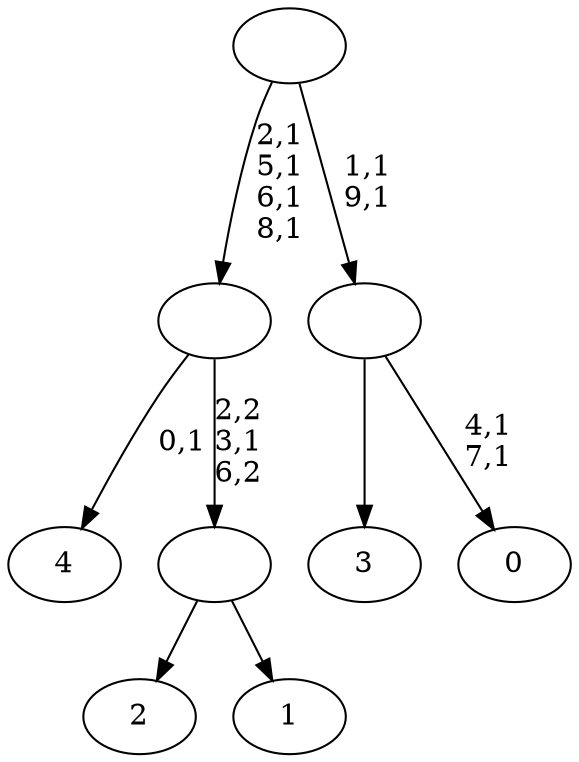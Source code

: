 digraph T {
	15 [label="4"]
	13 [label="3"]
	12 [label="2"]
	11 [label="1"]
	10 [label=""]
	9 [label=""]
	5 [label="0"]
	2 [label=""]
	0 [label=""]
	10 -> 12 [label=""]
	10 -> 11 [label=""]
	9 -> 15 [label="0,1"]
	9 -> 10 [label="2,2\n3,1\n6,2"]
	2 -> 5 [label="4,1\n7,1"]
	2 -> 13 [label=""]
	0 -> 2 [label="1,1\n9,1"]
	0 -> 9 [label="2,1\n5,1\n6,1\n8,1"]
}
